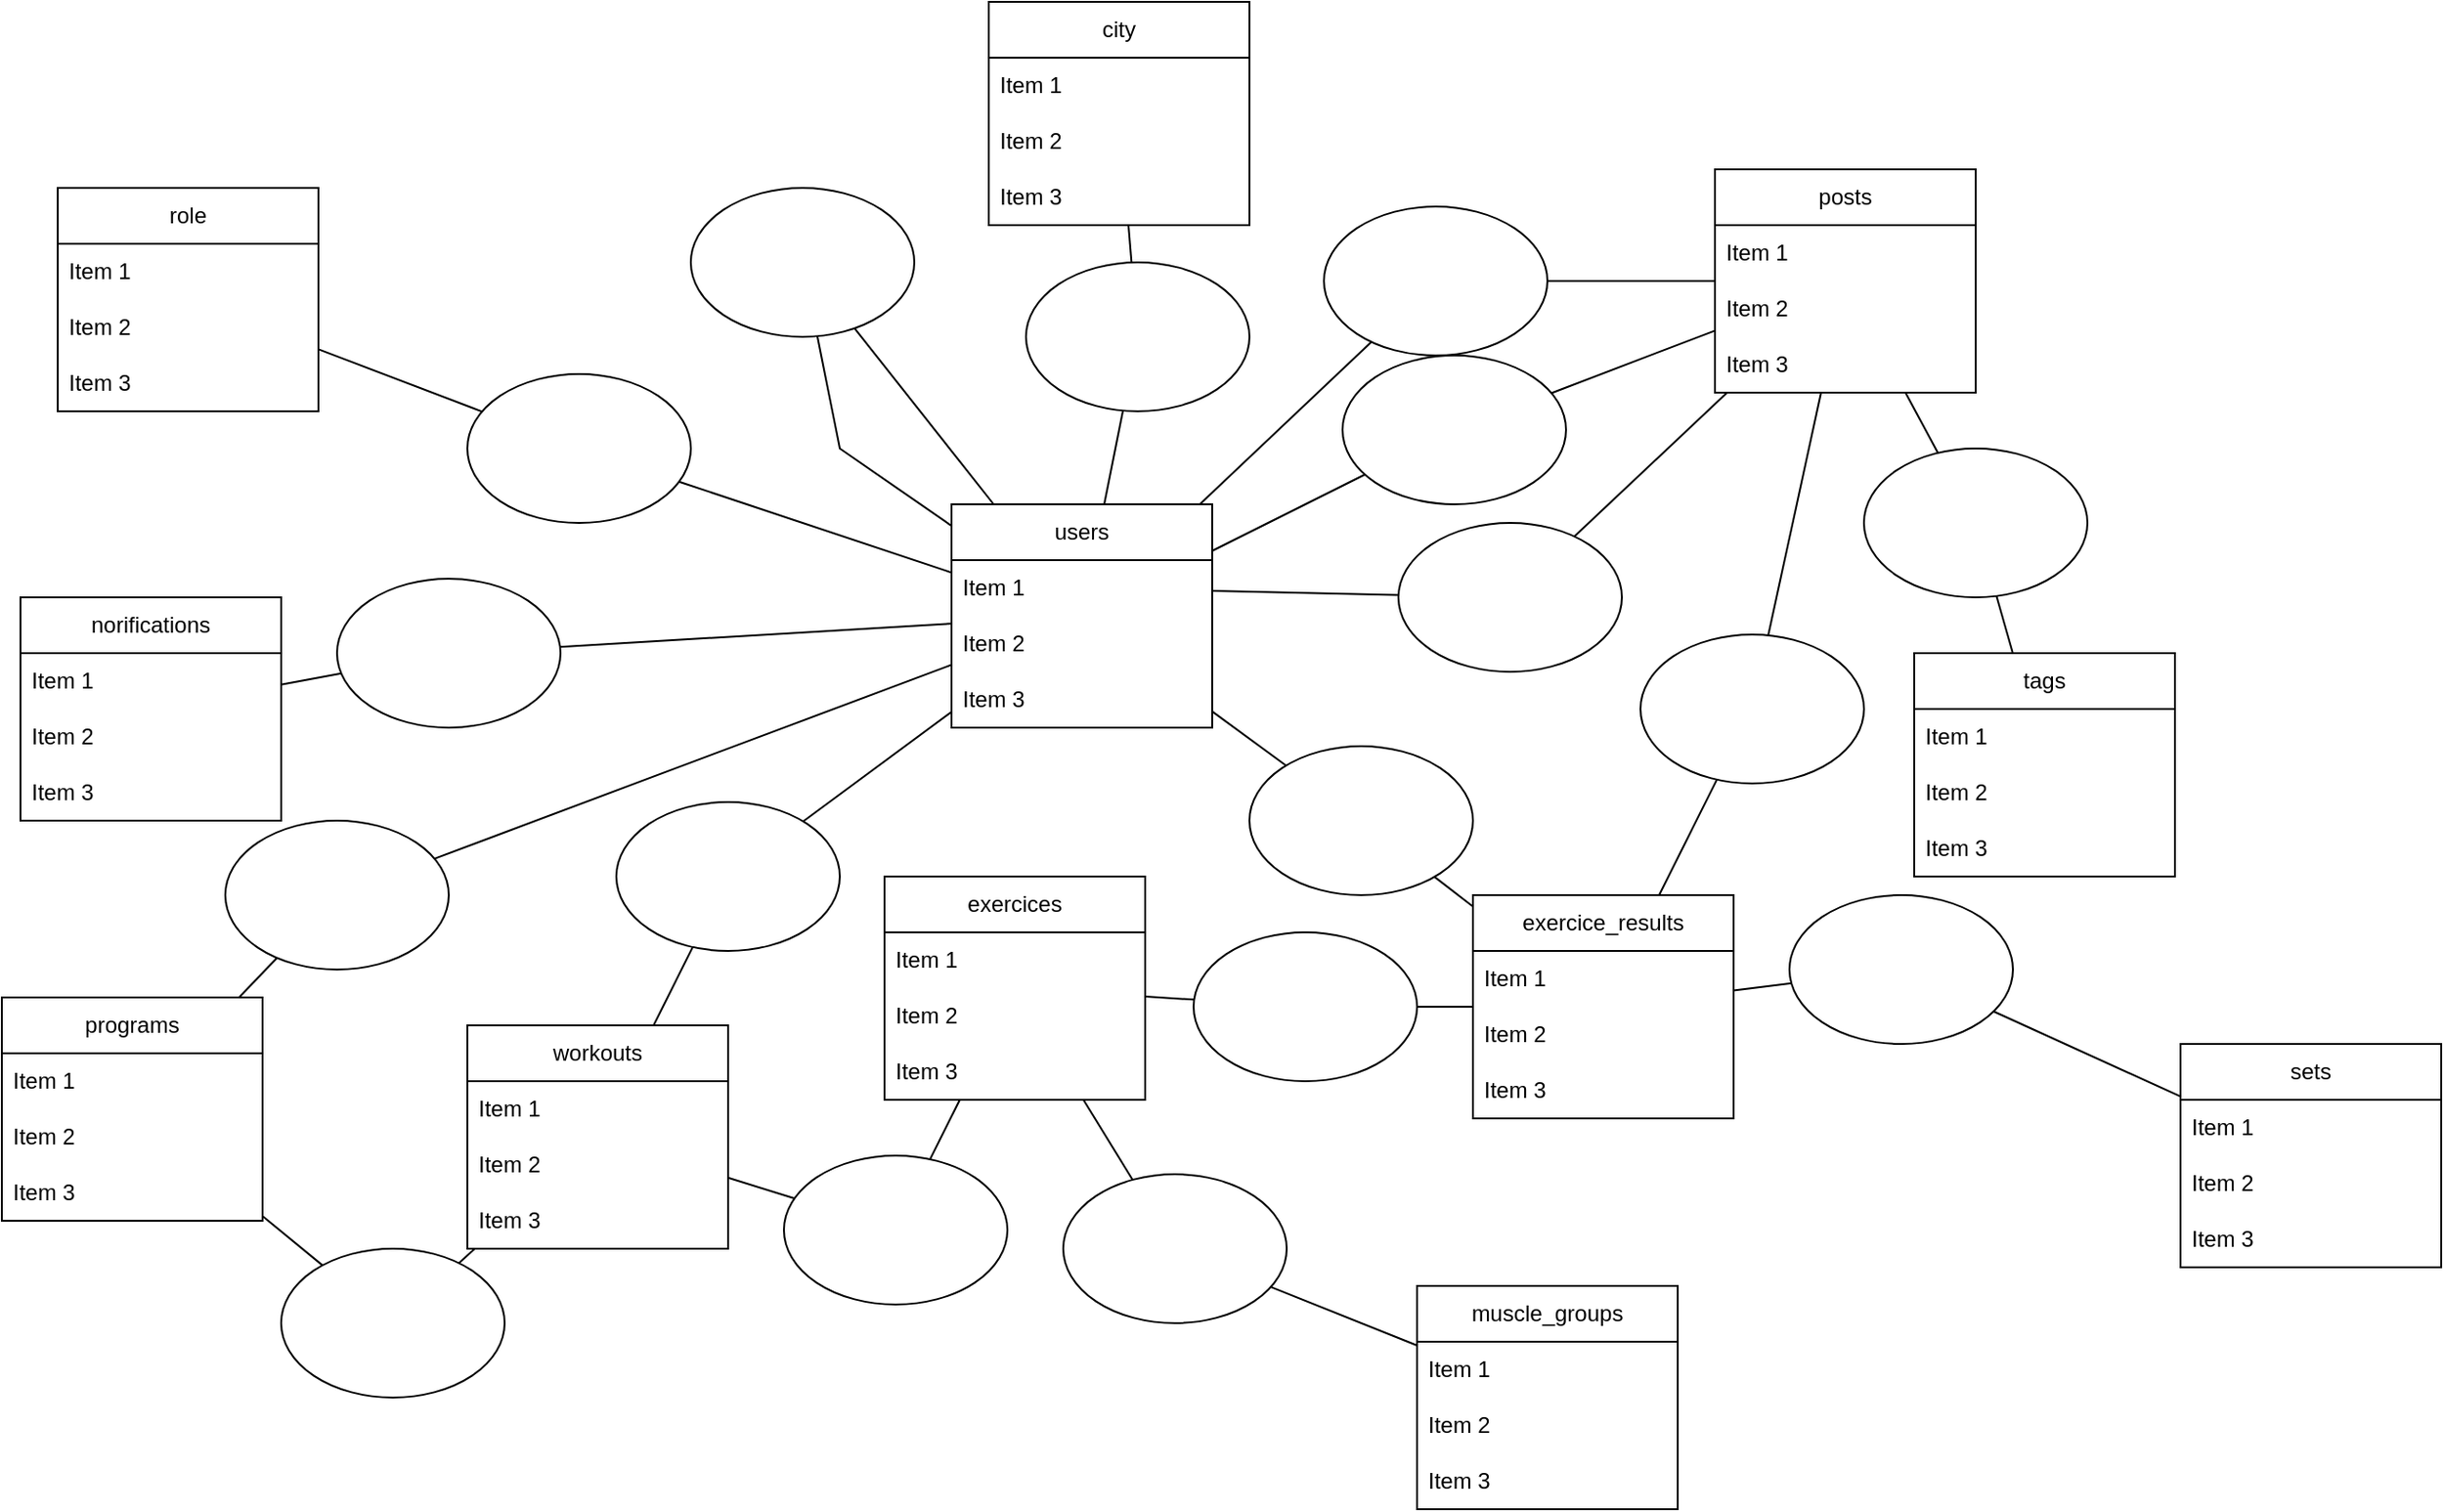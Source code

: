<mxfile version="25.0.3">
  <diagram name="Page-1" id="ux7u68v6aGoj9Clavv-Z">
    <mxGraphModel dx="1765" dy="749" grid="1" gridSize="10" guides="1" tooltips="1" connect="1" arrows="1" fold="1" page="1" pageScale="1" pageWidth="827" pageHeight="1169" math="0" shadow="0">
      <root>
        <mxCell id="0" />
        <mxCell id="1" parent="0" />
        <mxCell id="ma2GObzfx0fH_Ag3KKbZ-49" style="edgeStyle=none;shape=connector;rounded=0;orthogonalLoop=1;jettySize=auto;html=1;strokeColor=default;align=center;verticalAlign=middle;fontFamily=Helvetica;fontSize=11;fontColor=default;labelBackgroundColor=default;endArrow=none;endFill=0;" edge="1" parent="1" source="ma2GObzfx0fH_Ag3KKbZ-1" target="ma2GObzfx0fH_Ag3KKbZ-48">
          <mxGeometry relative="1" as="geometry" />
        </mxCell>
        <mxCell id="ma2GObzfx0fH_Ag3KKbZ-50" style="edgeStyle=none;shape=connector;rounded=0;orthogonalLoop=1;jettySize=auto;html=1;strokeColor=default;align=center;verticalAlign=middle;fontFamily=Helvetica;fontSize=11;fontColor=default;labelBackgroundColor=default;endArrow=none;endFill=0;" edge="1" parent="1" source="ma2GObzfx0fH_Ag3KKbZ-1" target="ma2GObzfx0fH_Ag3KKbZ-48">
          <mxGeometry relative="1" as="geometry">
            <Array as="points">
              <mxPoint x="250" y="290" />
            </Array>
          </mxGeometry>
        </mxCell>
        <mxCell id="ma2GObzfx0fH_Ag3KKbZ-52" style="edgeStyle=none;shape=connector;rounded=0;orthogonalLoop=1;jettySize=auto;html=1;strokeColor=default;align=center;verticalAlign=middle;fontFamily=Helvetica;fontSize=11;fontColor=default;labelBackgroundColor=default;endArrow=none;endFill=0;" edge="1" parent="1" source="ma2GObzfx0fH_Ag3KKbZ-1" target="ma2GObzfx0fH_Ag3KKbZ-51">
          <mxGeometry relative="1" as="geometry" />
        </mxCell>
        <mxCell id="ma2GObzfx0fH_Ag3KKbZ-57" style="edgeStyle=none;shape=connector;rounded=0;orthogonalLoop=1;jettySize=auto;html=1;strokeColor=default;align=center;verticalAlign=middle;fontFamily=Helvetica;fontSize=11;fontColor=default;labelBackgroundColor=default;endArrow=none;endFill=0;" edge="1" parent="1" source="ma2GObzfx0fH_Ag3KKbZ-1" target="ma2GObzfx0fH_Ag3KKbZ-56">
          <mxGeometry relative="1" as="geometry" />
        </mxCell>
        <mxCell id="ma2GObzfx0fH_Ag3KKbZ-59" style="edgeStyle=none;shape=connector;rounded=0;orthogonalLoop=1;jettySize=auto;html=1;strokeColor=default;align=center;verticalAlign=middle;fontFamily=Helvetica;fontSize=11;fontColor=default;labelBackgroundColor=default;endArrow=none;endFill=0;" edge="1" parent="1" source="ma2GObzfx0fH_Ag3KKbZ-1" target="ma2GObzfx0fH_Ag3KKbZ-54">
          <mxGeometry relative="1" as="geometry" />
        </mxCell>
        <mxCell id="ma2GObzfx0fH_Ag3KKbZ-83" style="edgeStyle=none;shape=connector;rounded=0;orthogonalLoop=1;jettySize=auto;html=1;strokeColor=default;align=center;verticalAlign=middle;fontFamily=Helvetica;fontSize=11;fontColor=default;labelBackgroundColor=default;endArrow=none;endFill=0;" edge="1" parent="1" source="ma2GObzfx0fH_Ag3KKbZ-1" target="ma2GObzfx0fH_Ag3KKbZ-82">
          <mxGeometry relative="1" as="geometry" />
        </mxCell>
        <mxCell id="ma2GObzfx0fH_Ag3KKbZ-1" value="users" style="swimlane;fontStyle=0;childLayout=stackLayout;horizontal=1;startSize=30;horizontalStack=0;resizeParent=1;resizeParentMax=0;resizeLast=0;collapsible=1;marginBottom=0;whiteSpace=wrap;html=1;" vertex="1" parent="1">
          <mxGeometry x="310" y="320" width="140" height="120" as="geometry" />
        </mxCell>
        <mxCell id="ma2GObzfx0fH_Ag3KKbZ-2" value="Item 1" style="text;strokeColor=none;fillColor=none;align=left;verticalAlign=middle;spacingLeft=4;spacingRight=4;overflow=hidden;points=[[0,0.5],[1,0.5]];portConstraint=eastwest;rotatable=0;whiteSpace=wrap;html=1;" vertex="1" parent="ma2GObzfx0fH_Ag3KKbZ-1">
          <mxGeometry y="30" width="140" height="30" as="geometry" />
        </mxCell>
        <mxCell id="ma2GObzfx0fH_Ag3KKbZ-3" value="Item 2" style="text;strokeColor=none;fillColor=none;align=left;verticalAlign=middle;spacingLeft=4;spacingRight=4;overflow=hidden;points=[[0,0.5],[1,0.5]];portConstraint=eastwest;rotatable=0;whiteSpace=wrap;html=1;" vertex="1" parent="ma2GObzfx0fH_Ag3KKbZ-1">
          <mxGeometry y="60" width="140" height="30" as="geometry" />
        </mxCell>
        <mxCell id="ma2GObzfx0fH_Ag3KKbZ-4" value="Item 3" style="text;strokeColor=none;fillColor=none;align=left;verticalAlign=middle;spacingLeft=4;spacingRight=4;overflow=hidden;points=[[0,0.5],[1,0.5]];portConstraint=eastwest;rotatable=0;whiteSpace=wrap;html=1;" vertex="1" parent="ma2GObzfx0fH_Ag3KKbZ-1">
          <mxGeometry y="90" width="140" height="30" as="geometry" />
        </mxCell>
        <mxCell id="ma2GObzfx0fH_Ag3KKbZ-53" style="edgeStyle=none;shape=connector;rounded=0;orthogonalLoop=1;jettySize=auto;html=1;strokeColor=default;align=center;verticalAlign=middle;fontFamily=Helvetica;fontSize=11;fontColor=default;labelBackgroundColor=default;endArrow=none;endFill=0;" edge="1" parent="1" source="ma2GObzfx0fH_Ag3KKbZ-5" target="ma2GObzfx0fH_Ag3KKbZ-51">
          <mxGeometry relative="1" as="geometry" />
        </mxCell>
        <mxCell id="ma2GObzfx0fH_Ag3KKbZ-5" value="city" style="swimlane;fontStyle=0;childLayout=stackLayout;horizontal=1;startSize=30;horizontalStack=0;resizeParent=1;resizeParentMax=0;resizeLast=0;collapsible=1;marginBottom=0;whiteSpace=wrap;html=1;" vertex="1" parent="1">
          <mxGeometry x="330" y="50" width="140" height="120" as="geometry" />
        </mxCell>
        <mxCell id="ma2GObzfx0fH_Ag3KKbZ-6" value="Item 1" style="text;strokeColor=none;fillColor=none;align=left;verticalAlign=middle;spacingLeft=4;spacingRight=4;overflow=hidden;points=[[0,0.5],[1,0.5]];portConstraint=eastwest;rotatable=0;whiteSpace=wrap;html=1;" vertex="1" parent="ma2GObzfx0fH_Ag3KKbZ-5">
          <mxGeometry y="30" width="140" height="30" as="geometry" />
        </mxCell>
        <mxCell id="ma2GObzfx0fH_Ag3KKbZ-7" value="Item 2" style="text;strokeColor=none;fillColor=none;align=left;verticalAlign=middle;spacingLeft=4;spacingRight=4;overflow=hidden;points=[[0,0.5],[1,0.5]];portConstraint=eastwest;rotatable=0;whiteSpace=wrap;html=1;" vertex="1" parent="ma2GObzfx0fH_Ag3KKbZ-5">
          <mxGeometry y="60" width="140" height="30" as="geometry" />
        </mxCell>
        <mxCell id="ma2GObzfx0fH_Ag3KKbZ-8" value="Item 3" style="text;strokeColor=none;fillColor=none;align=left;verticalAlign=middle;spacingLeft=4;spacingRight=4;overflow=hidden;points=[[0,0.5],[1,0.5]];portConstraint=eastwest;rotatable=0;whiteSpace=wrap;html=1;" vertex="1" parent="ma2GObzfx0fH_Ag3KKbZ-5">
          <mxGeometry y="90" width="140" height="30" as="geometry" />
        </mxCell>
        <mxCell id="ma2GObzfx0fH_Ag3KKbZ-64" style="edgeStyle=none;shape=connector;rounded=0;orthogonalLoop=1;jettySize=auto;html=1;strokeColor=default;align=center;verticalAlign=middle;fontFamily=Helvetica;fontSize=11;fontColor=default;labelBackgroundColor=default;endArrow=none;endFill=0;" edge="1" parent="1" source="ma2GObzfx0fH_Ag3KKbZ-9" target="ma2GObzfx0fH_Ag3KKbZ-63">
          <mxGeometry relative="1" as="geometry" />
        </mxCell>
        <mxCell id="ma2GObzfx0fH_Ag3KKbZ-72" style="edgeStyle=none;shape=connector;rounded=0;orthogonalLoop=1;jettySize=auto;html=1;strokeColor=default;align=center;verticalAlign=middle;fontFamily=Helvetica;fontSize=11;fontColor=default;labelBackgroundColor=default;endArrow=none;endFill=0;" edge="1" parent="1" source="ma2GObzfx0fH_Ag3KKbZ-9" target="ma2GObzfx0fH_Ag3KKbZ-70">
          <mxGeometry relative="1" as="geometry" />
        </mxCell>
        <mxCell id="ma2GObzfx0fH_Ag3KKbZ-9" value="posts" style="swimlane;fontStyle=0;childLayout=stackLayout;horizontal=1;startSize=30;horizontalStack=0;resizeParent=1;resizeParentMax=0;resizeLast=0;collapsible=1;marginBottom=0;whiteSpace=wrap;html=1;" vertex="1" parent="1">
          <mxGeometry x="720" y="140" width="140" height="120" as="geometry" />
        </mxCell>
        <mxCell id="ma2GObzfx0fH_Ag3KKbZ-10" value="Item 1" style="text;strokeColor=none;fillColor=none;align=left;verticalAlign=middle;spacingLeft=4;spacingRight=4;overflow=hidden;points=[[0,0.5],[1,0.5]];portConstraint=eastwest;rotatable=0;whiteSpace=wrap;html=1;" vertex="1" parent="ma2GObzfx0fH_Ag3KKbZ-9">
          <mxGeometry y="30" width="140" height="30" as="geometry" />
        </mxCell>
        <mxCell id="ma2GObzfx0fH_Ag3KKbZ-11" value="Item 2" style="text;strokeColor=none;fillColor=none;align=left;verticalAlign=middle;spacingLeft=4;spacingRight=4;overflow=hidden;points=[[0,0.5],[1,0.5]];portConstraint=eastwest;rotatable=0;whiteSpace=wrap;html=1;" vertex="1" parent="ma2GObzfx0fH_Ag3KKbZ-9">
          <mxGeometry y="60" width="140" height="30" as="geometry" />
        </mxCell>
        <mxCell id="ma2GObzfx0fH_Ag3KKbZ-12" value="Item 3" style="text;strokeColor=none;fillColor=none;align=left;verticalAlign=middle;spacingLeft=4;spacingRight=4;overflow=hidden;points=[[0,0.5],[1,0.5]];portConstraint=eastwest;rotatable=0;whiteSpace=wrap;html=1;" vertex="1" parent="ma2GObzfx0fH_Ag3KKbZ-9">
          <mxGeometry y="90" width="140" height="30" as="geometry" />
        </mxCell>
        <mxCell id="ma2GObzfx0fH_Ag3KKbZ-65" style="edgeStyle=none;shape=connector;rounded=0;orthogonalLoop=1;jettySize=auto;html=1;strokeColor=default;align=center;verticalAlign=middle;fontFamily=Helvetica;fontSize=11;fontColor=default;labelBackgroundColor=default;endArrow=none;endFill=0;" edge="1" parent="1" source="ma2GObzfx0fH_Ag3KKbZ-13" target="ma2GObzfx0fH_Ag3KKbZ-63">
          <mxGeometry relative="1" as="geometry" />
        </mxCell>
        <mxCell id="ma2GObzfx0fH_Ag3KKbZ-13" value="tags" style="swimlane;fontStyle=0;childLayout=stackLayout;horizontal=1;startSize=30;horizontalStack=0;resizeParent=1;resizeParentMax=0;resizeLast=0;collapsible=1;marginBottom=0;whiteSpace=wrap;html=1;" vertex="1" parent="1">
          <mxGeometry x="827" y="400" width="140" height="120" as="geometry" />
        </mxCell>
        <mxCell id="ma2GObzfx0fH_Ag3KKbZ-14" value="Item 1" style="text;strokeColor=none;fillColor=none;align=left;verticalAlign=middle;spacingLeft=4;spacingRight=4;overflow=hidden;points=[[0,0.5],[1,0.5]];portConstraint=eastwest;rotatable=0;whiteSpace=wrap;html=1;" vertex="1" parent="ma2GObzfx0fH_Ag3KKbZ-13">
          <mxGeometry y="30" width="140" height="30" as="geometry" />
        </mxCell>
        <mxCell id="ma2GObzfx0fH_Ag3KKbZ-15" value="Item 2" style="text;strokeColor=none;fillColor=none;align=left;verticalAlign=middle;spacingLeft=4;spacingRight=4;overflow=hidden;points=[[0,0.5],[1,0.5]];portConstraint=eastwest;rotatable=0;whiteSpace=wrap;html=1;" vertex="1" parent="ma2GObzfx0fH_Ag3KKbZ-13">
          <mxGeometry y="60" width="140" height="30" as="geometry" />
        </mxCell>
        <mxCell id="ma2GObzfx0fH_Ag3KKbZ-16" value="Item 3" style="text;strokeColor=none;fillColor=none;align=left;verticalAlign=middle;spacingLeft=4;spacingRight=4;overflow=hidden;points=[[0,0.5],[1,0.5]];portConstraint=eastwest;rotatable=0;whiteSpace=wrap;html=1;" vertex="1" parent="ma2GObzfx0fH_Ag3KKbZ-13">
          <mxGeometry y="90" width="140" height="30" as="geometry" />
        </mxCell>
        <mxCell id="ma2GObzfx0fH_Ag3KKbZ-71" style="edgeStyle=none;shape=connector;rounded=0;orthogonalLoop=1;jettySize=auto;html=1;strokeColor=default;align=center;verticalAlign=middle;fontFamily=Helvetica;fontSize=11;fontColor=default;labelBackgroundColor=default;endArrow=none;endFill=0;" edge="1" parent="1" source="ma2GObzfx0fH_Ag3KKbZ-17" target="ma2GObzfx0fH_Ag3KKbZ-70">
          <mxGeometry relative="1" as="geometry" />
        </mxCell>
        <mxCell id="ma2GObzfx0fH_Ag3KKbZ-74" style="edgeStyle=none;shape=connector;rounded=0;orthogonalLoop=1;jettySize=auto;html=1;strokeColor=default;align=center;verticalAlign=middle;fontFamily=Helvetica;fontSize=11;fontColor=default;labelBackgroundColor=default;endArrow=none;endFill=0;" edge="1" parent="1" source="ma2GObzfx0fH_Ag3KKbZ-17" target="ma2GObzfx0fH_Ag3KKbZ-73">
          <mxGeometry relative="1" as="geometry" />
        </mxCell>
        <mxCell id="ma2GObzfx0fH_Ag3KKbZ-17" value="exercice_results" style="swimlane;fontStyle=0;childLayout=stackLayout;horizontal=1;startSize=30;horizontalStack=0;resizeParent=1;resizeParentMax=0;resizeLast=0;collapsible=1;marginBottom=0;whiteSpace=wrap;html=1;" vertex="1" parent="1">
          <mxGeometry x="590" y="530" width="140" height="120" as="geometry" />
        </mxCell>
        <mxCell id="ma2GObzfx0fH_Ag3KKbZ-18" value="Item 1" style="text;strokeColor=none;fillColor=none;align=left;verticalAlign=middle;spacingLeft=4;spacingRight=4;overflow=hidden;points=[[0,0.5],[1,0.5]];portConstraint=eastwest;rotatable=0;whiteSpace=wrap;html=1;" vertex="1" parent="ma2GObzfx0fH_Ag3KKbZ-17">
          <mxGeometry y="30" width="140" height="30" as="geometry" />
        </mxCell>
        <mxCell id="ma2GObzfx0fH_Ag3KKbZ-19" value="Item 2" style="text;strokeColor=none;fillColor=none;align=left;verticalAlign=middle;spacingLeft=4;spacingRight=4;overflow=hidden;points=[[0,0.5],[1,0.5]];portConstraint=eastwest;rotatable=0;whiteSpace=wrap;html=1;" vertex="1" parent="ma2GObzfx0fH_Ag3KKbZ-17">
          <mxGeometry y="60" width="140" height="30" as="geometry" />
        </mxCell>
        <mxCell id="ma2GObzfx0fH_Ag3KKbZ-20" value="Item 3" style="text;strokeColor=none;fillColor=none;align=left;verticalAlign=middle;spacingLeft=4;spacingRight=4;overflow=hidden;points=[[0,0.5],[1,0.5]];portConstraint=eastwest;rotatable=0;whiteSpace=wrap;html=1;" vertex="1" parent="ma2GObzfx0fH_Ag3KKbZ-17">
          <mxGeometry y="90" width="140" height="30" as="geometry" />
        </mxCell>
        <mxCell id="ma2GObzfx0fH_Ag3KKbZ-21" value="muscle_groups" style="swimlane;fontStyle=0;childLayout=stackLayout;horizontal=1;startSize=30;horizontalStack=0;resizeParent=1;resizeParentMax=0;resizeLast=0;collapsible=1;marginBottom=0;whiteSpace=wrap;html=1;" vertex="1" parent="1">
          <mxGeometry x="560" y="740" width="140" height="120" as="geometry" />
        </mxCell>
        <mxCell id="ma2GObzfx0fH_Ag3KKbZ-22" value="Item 1" style="text;strokeColor=none;fillColor=none;align=left;verticalAlign=middle;spacingLeft=4;spacingRight=4;overflow=hidden;points=[[0,0.5],[1,0.5]];portConstraint=eastwest;rotatable=0;whiteSpace=wrap;html=1;" vertex="1" parent="ma2GObzfx0fH_Ag3KKbZ-21">
          <mxGeometry y="30" width="140" height="30" as="geometry" />
        </mxCell>
        <mxCell id="ma2GObzfx0fH_Ag3KKbZ-23" value="Item 2" style="text;strokeColor=none;fillColor=none;align=left;verticalAlign=middle;spacingLeft=4;spacingRight=4;overflow=hidden;points=[[0,0.5],[1,0.5]];portConstraint=eastwest;rotatable=0;whiteSpace=wrap;html=1;" vertex="1" parent="ma2GObzfx0fH_Ag3KKbZ-21">
          <mxGeometry y="60" width="140" height="30" as="geometry" />
        </mxCell>
        <mxCell id="ma2GObzfx0fH_Ag3KKbZ-24" value="Item 3" style="text;strokeColor=none;fillColor=none;align=left;verticalAlign=middle;spacingLeft=4;spacingRight=4;overflow=hidden;points=[[0,0.5],[1,0.5]];portConstraint=eastwest;rotatable=0;whiteSpace=wrap;html=1;" vertex="1" parent="ma2GObzfx0fH_Ag3KKbZ-21">
          <mxGeometry y="90" width="140" height="30" as="geometry" />
        </mxCell>
        <mxCell id="ma2GObzfx0fH_Ag3KKbZ-77" style="edgeStyle=none;shape=connector;rounded=0;orthogonalLoop=1;jettySize=auto;html=1;strokeColor=default;align=center;verticalAlign=middle;fontFamily=Helvetica;fontSize=11;fontColor=default;labelBackgroundColor=default;endArrow=none;endFill=0;" edge="1" parent="1" source="ma2GObzfx0fH_Ag3KKbZ-25" target="ma2GObzfx0fH_Ag3KKbZ-76">
          <mxGeometry relative="1" as="geometry" />
        </mxCell>
        <mxCell id="ma2GObzfx0fH_Ag3KKbZ-80" style="edgeStyle=none;shape=connector;rounded=0;orthogonalLoop=1;jettySize=auto;html=1;strokeColor=default;align=center;verticalAlign=middle;fontFamily=Helvetica;fontSize=11;fontColor=default;labelBackgroundColor=default;endArrow=none;endFill=0;" edge="1" parent="1" source="ma2GObzfx0fH_Ag3KKbZ-25" target="ma2GObzfx0fH_Ag3KKbZ-79">
          <mxGeometry relative="1" as="geometry" />
        </mxCell>
        <mxCell id="ma2GObzfx0fH_Ag3KKbZ-25" value="exercices" style="swimlane;fontStyle=0;childLayout=stackLayout;horizontal=1;startSize=30;horizontalStack=0;resizeParent=1;resizeParentMax=0;resizeLast=0;collapsible=1;marginBottom=0;whiteSpace=wrap;html=1;" vertex="1" parent="1">
          <mxGeometry x="274" y="520" width="140" height="120" as="geometry" />
        </mxCell>
        <mxCell id="ma2GObzfx0fH_Ag3KKbZ-26" value="Item 1" style="text;strokeColor=none;fillColor=none;align=left;verticalAlign=middle;spacingLeft=4;spacingRight=4;overflow=hidden;points=[[0,0.5],[1,0.5]];portConstraint=eastwest;rotatable=0;whiteSpace=wrap;html=1;" vertex="1" parent="ma2GObzfx0fH_Ag3KKbZ-25">
          <mxGeometry y="30" width="140" height="30" as="geometry" />
        </mxCell>
        <mxCell id="ma2GObzfx0fH_Ag3KKbZ-27" value="Item 2" style="text;strokeColor=none;fillColor=none;align=left;verticalAlign=middle;spacingLeft=4;spacingRight=4;overflow=hidden;points=[[0,0.5],[1,0.5]];portConstraint=eastwest;rotatable=0;whiteSpace=wrap;html=1;" vertex="1" parent="ma2GObzfx0fH_Ag3KKbZ-25">
          <mxGeometry y="60" width="140" height="30" as="geometry" />
        </mxCell>
        <mxCell id="ma2GObzfx0fH_Ag3KKbZ-28" value="Item 3" style="text;strokeColor=none;fillColor=none;align=left;verticalAlign=middle;spacingLeft=4;spacingRight=4;overflow=hidden;points=[[0,0.5],[1,0.5]];portConstraint=eastwest;rotatable=0;whiteSpace=wrap;html=1;" vertex="1" parent="ma2GObzfx0fH_Ag3KKbZ-25">
          <mxGeometry y="90" width="140" height="30" as="geometry" />
        </mxCell>
        <mxCell id="ma2GObzfx0fH_Ag3KKbZ-89" style="edgeStyle=none;shape=connector;rounded=0;orthogonalLoop=1;jettySize=auto;html=1;strokeColor=default;align=center;verticalAlign=middle;fontFamily=Helvetica;fontSize=11;fontColor=default;labelBackgroundColor=default;endArrow=none;endFill=0;" edge="1" parent="1" source="ma2GObzfx0fH_Ag3KKbZ-29" target="ma2GObzfx0fH_Ag3KKbZ-88">
          <mxGeometry relative="1" as="geometry" />
        </mxCell>
        <mxCell id="ma2GObzfx0fH_Ag3KKbZ-92" style="edgeStyle=none;shape=connector;rounded=0;orthogonalLoop=1;jettySize=auto;html=1;strokeColor=default;align=center;verticalAlign=middle;fontFamily=Helvetica;fontSize=11;fontColor=default;labelBackgroundColor=default;endArrow=none;endFill=0;" edge="1" parent="1" source="ma2GObzfx0fH_Ag3KKbZ-29" target="ma2GObzfx0fH_Ag3KKbZ-91">
          <mxGeometry relative="1" as="geometry" />
        </mxCell>
        <mxCell id="ma2GObzfx0fH_Ag3KKbZ-29" value="workouts" style="swimlane;fontStyle=0;childLayout=stackLayout;horizontal=1;startSize=30;horizontalStack=0;resizeParent=1;resizeParentMax=0;resizeLast=0;collapsible=1;marginBottom=0;whiteSpace=wrap;html=1;" vertex="1" parent="1">
          <mxGeometry x="50" y="600" width="140" height="120" as="geometry" />
        </mxCell>
        <mxCell id="ma2GObzfx0fH_Ag3KKbZ-30" value="Item 1" style="text;strokeColor=none;fillColor=none;align=left;verticalAlign=middle;spacingLeft=4;spacingRight=4;overflow=hidden;points=[[0,0.5],[1,0.5]];portConstraint=eastwest;rotatable=0;whiteSpace=wrap;html=1;" vertex="1" parent="ma2GObzfx0fH_Ag3KKbZ-29">
          <mxGeometry y="30" width="140" height="30" as="geometry" />
        </mxCell>
        <mxCell id="ma2GObzfx0fH_Ag3KKbZ-31" value="Item 2" style="text;strokeColor=none;fillColor=none;align=left;verticalAlign=middle;spacingLeft=4;spacingRight=4;overflow=hidden;points=[[0,0.5],[1,0.5]];portConstraint=eastwest;rotatable=0;whiteSpace=wrap;html=1;" vertex="1" parent="ma2GObzfx0fH_Ag3KKbZ-29">
          <mxGeometry y="60" width="140" height="30" as="geometry" />
        </mxCell>
        <mxCell id="ma2GObzfx0fH_Ag3KKbZ-32" value="Item 3" style="text;strokeColor=none;fillColor=none;align=left;verticalAlign=middle;spacingLeft=4;spacingRight=4;overflow=hidden;points=[[0,0.5],[1,0.5]];portConstraint=eastwest;rotatable=0;whiteSpace=wrap;html=1;" vertex="1" parent="ma2GObzfx0fH_Ag3KKbZ-29">
          <mxGeometry y="90" width="140" height="30" as="geometry" />
        </mxCell>
        <mxCell id="ma2GObzfx0fH_Ag3KKbZ-46" style="rounded=0;orthogonalLoop=1;jettySize=auto;html=1;endArrow=none;endFill=0;" edge="1" parent="1" source="ma2GObzfx0fH_Ag3KKbZ-33" target="ma2GObzfx0fH_Ag3KKbZ-45">
          <mxGeometry relative="1" as="geometry" />
        </mxCell>
        <mxCell id="ma2GObzfx0fH_Ag3KKbZ-33" value="role" style="swimlane;fontStyle=0;childLayout=stackLayout;horizontal=1;startSize=30;horizontalStack=0;resizeParent=1;resizeParentMax=0;resizeLast=0;collapsible=1;marginBottom=0;whiteSpace=wrap;html=1;" vertex="1" parent="1">
          <mxGeometry x="-170" y="150" width="140" height="120" as="geometry" />
        </mxCell>
        <mxCell id="ma2GObzfx0fH_Ag3KKbZ-34" value="Item 1" style="text;strokeColor=none;fillColor=none;align=left;verticalAlign=middle;spacingLeft=4;spacingRight=4;overflow=hidden;points=[[0,0.5],[1,0.5]];portConstraint=eastwest;rotatable=0;whiteSpace=wrap;html=1;" vertex="1" parent="ma2GObzfx0fH_Ag3KKbZ-33">
          <mxGeometry y="30" width="140" height="30" as="geometry" />
        </mxCell>
        <mxCell id="ma2GObzfx0fH_Ag3KKbZ-35" value="Item 2" style="text;strokeColor=none;fillColor=none;align=left;verticalAlign=middle;spacingLeft=4;spacingRight=4;overflow=hidden;points=[[0,0.5],[1,0.5]];portConstraint=eastwest;rotatable=0;whiteSpace=wrap;html=1;" vertex="1" parent="ma2GObzfx0fH_Ag3KKbZ-33">
          <mxGeometry y="60" width="140" height="30" as="geometry" />
        </mxCell>
        <mxCell id="ma2GObzfx0fH_Ag3KKbZ-36" value="Item 3" style="text;strokeColor=none;fillColor=none;align=left;verticalAlign=middle;spacingLeft=4;spacingRight=4;overflow=hidden;points=[[0,0.5],[1,0.5]];portConstraint=eastwest;rotatable=0;whiteSpace=wrap;html=1;" vertex="1" parent="ma2GObzfx0fH_Ag3KKbZ-33">
          <mxGeometry y="90" width="140" height="30" as="geometry" />
        </mxCell>
        <mxCell id="ma2GObzfx0fH_Ag3KKbZ-95" style="edgeStyle=none;shape=connector;rounded=0;orthogonalLoop=1;jettySize=auto;html=1;strokeColor=default;align=center;verticalAlign=middle;fontFamily=Helvetica;fontSize=11;fontColor=default;labelBackgroundColor=default;endArrow=none;endFill=0;" edge="1" parent="1" source="ma2GObzfx0fH_Ag3KKbZ-37" target="ma2GObzfx0fH_Ag3KKbZ-94">
          <mxGeometry relative="1" as="geometry" />
        </mxCell>
        <mxCell id="ma2GObzfx0fH_Ag3KKbZ-37" value="norifications" style="swimlane;fontStyle=0;childLayout=stackLayout;horizontal=1;startSize=30;horizontalStack=0;resizeParent=1;resizeParentMax=0;resizeLast=0;collapsible=1;marginBottom=0;whiteSpace=wrap;html=1;" vertex="1" parent="1">
          <mxGeometry x="-190" y="370" width="140" height="120" as="geometry" />
        </mxCell>
        <mxCell id="ma2GObzfx0fH_Ag3KKbZ-38" value="Item 1" style="text;strokeColor=none;fillColor=none;align=left;verticalAlign=middle;spacingLeft=4;spacingRight=4;overflow=hidden;points=[[0,0.5],[1,0.5]];portConstraint=eastwest;rotatable=0;whiteSpace=wrap;html=1;" vertex="1" parent="ma2GObzfx0fH_Ag3KKbZ-37">
          <mxGeometry y="30" width="140" height="30" as="geometry" />
        </mxCell>
        <mxCell id="ma2GObzfx0fH_Ag3KKbZ-39" value="Item 2" style="text;strokeColor=none;fillColor=none;align=left;verticalAlign=middle;spacingLeft=4;spacingRight=4;overflow=hidden;points=[[0,0.5],[1,0.5]];portConstraint=eastwest;rotatable=0;whiteSpace=wrap;html=1;" vertex="1" parent="ma2GObzfx0fH_Ag3KKbZ-37">
          <mxGeometry y="60" width="140" height="30" as="geometry" />
        </mxCell>
        <mxCell id="ma2GObzfx0fH_Ag3KKbZ-40" value="Item 3" style="text;strokeColor=none;fillColor=none;align=left;verticalAlign=middle;spacingLeft=4;spacingRight=4;overflow=hidden;points=[[0,0.5],[1,0.5]];portConstraint=eastwest;rotatable=0;whiteSpace=wrap;html=1;" vertex="1" parent="ma2GObzfx0fH_Ag3KKbZ-37">
          <mxGeometry y="90" width="140" height="30" as="geometry" />
        </mxCell>
        <mxCell id="ma2GObzfx0fH_Ag3KKbZ-86" style="edgeStyle=none;shape=connector;rounded=0;orthogonalLoop=1;jettySize=auto;html=1;strokeColor=default;align=center;verticalAlign=middle;fontFamily=Helvetica;fontSize=11;fontColor=default;labelBackgroundColor=default;endArrow=none;endFill=0;" edge="1" parent="1" source="ma2GObzfx0fH_Ag3KKbZ-41" target="ma2GObzfx0fH_Ag3KKbZ-85">
          <mxGeometry relative="1" as="geometry" />
        </mxCell>
        <mxCell id="ma2GObzfx0fH_Ag3KKbZ-98" style="edgeStyle=none;shape=connector;rounded=0;orthogonalLoop=1;jettySize=auto;html=1;strokeColor=default;align=center;verticalAlign=middle;fontFamily=Helvetica;fontSize=11;fontColor=default;labelBackgroundColor=default;endArrow=none;endFill=0;" edge="1" parent="1" source="ma2GObzfx0fH_Ag3KKbZ-41" target="ma2GObzfx0fH_Ag3KKbZ-97">
          <mxGeometry relative="1" as="geometry" />
        </mxCell>
        <mxCell id="ma2GObzfx0fH_Ag3KKbZ-41" value="programs" style="swimlane;fontStyle=0;childLayout=stackLayout;horizontal=1;startSize=30;horizontalStack=0;resizeParent=1;resizeParentMax=0;resizeLast=0;collapsible=1;marginBottom=0;whiteSpace=wrap;html=1;" vertex="1" parent="1">
          <mxGeometry x="-200" y="585" width="140" height="120" as="geometry" />
        </mxCell>
        <mxCell id="ma2GObzfx0fH_Ag3KKbZ-42" value="Item 1" style="text;strokeColor=none;fillColor=none;align=left;verticalAlign=middle;spacingLeft=4;spacingRight=4;overflow=hidden;points=[[0,0.5],[1,0.5]];portConstraint=eastwest;rotatable=0;whiteSpace=wrap;html=1;" vertex="1" parent="ma2GObzfx0fH_Ag3KKbZ-41">
          <mxGeometry y="30" width="140" height="30" as="geometry" />
        </mxCell>
        <mxCell id="ma2GObzfx0fH_Ag3KKbZ-43" value="Item 2" style="text;strokeColor=none;fillColor=none;align=left;verticalAlign=middle;spacingLeft=4;spacingRight=4;overflow=hidden;points=[[0,0.5],[1,0.5]];portConstraint=eastwest;rotatable=0;whiteSpace=wrap;html=1;" vertex="1" parent="ma2GObzfx0fH_Ag3KKbZ-41">
          <mxGeometry y="60" width="140" height="30" as="geometry" />
        </mxCell>
        <mxCell id="ma2GObzfx0fH_Ag3KKbZ-44" value="Item 3" style="text;strokeColor=none;fillColor=none;align=left;verticalAlign=middle;spacingLeft=4;spacingRight=4;overflow=hidden;points=[[0,0.5],[1,0.5]];portConstraint=eastwest;rotatable=0;whiteSpace=wrap;html=1;" vertex="1" parent="ma2GObzfx0fH_Ag3KKbZ-41">
          <mxGeometry y="90" width="140" height="30" as="geometry" />
        </mxCell>
        <mxCell id="ma2GObzfx0fH_Ag3KKbZ-47" style="rounded=0;orthogonalLoop=1;jettySize=auto;html=1;endArrow=none;endFill=0;" edge="1" parent="1" source="ma2GObzfx0fH_Ag3KKbZ-45" target="ma2GObzfx0fH_Ag3KKbZ-1">
          <mxGeometry relative="1" as="geometry" />
        </mxCell>
        <mxCell id="ma2GObzfx0fH_Ag3KKbZ-45" value="" style="ellipse;whiteSpace=wrap;html=1;" vertex="1" parent="1">
          <mxGeometry x="50" y="250" width="120" height="80" as="geometry" />
        </mxCell>
        <mxCell id="ma2GObzfx0fH_Ag3KKbZ-48" value="" style="ellipse;whiteSpace=wrap;html=1;fontFamily=Helvetica;fontSize=11;fontColor=default;labelBackgroundColor=default;" vertex="1" parent="1">
          <mxGeometry x="170" y="150" width="120" height="80" as="geometry" />
        </mxCell>
        <mxCell id="ma2GObzfx0fH_Ag3KKbZ-51" value="" style="ellipse;whiteSpace=wrap;html=1;fontFamily=Helvetica;fontSize=11;fontColor=default;labelBackgroundColor=default;" vertex="1" parent="1">
          <mxGeometry x="350" y="190" width="120" height="80" as="geometry" />
        </mxCell>
        <mxCell id="ma2GObzfx0fH_Ag3KKbZ-60" style="edgeStyle=none;shape=connector;rounded=0;orthogonalLoop=1;jettySize=auto;html=1;strokeColor=default;align=center;verticalAlign=middle;fontFamily=Helvetica;fontSize=11;fontColor=default;labelBackgroundColor=default;endArrow=none;endFill=0;" edge="1" parent="1" source="ma2GObzfx0fH_Ag3KKbZ-54" target="ma2GObzfx0fH_Ag3KKbZ-9">
          <mxGeometry relative="1" as="geometry" />
        </mxCell>
        <mxCell id="ma2GObzfx0fH_Ag3KKbZ-54" value="" style="ellipse;whiteSpace=wrap;html=1;fontFamily=Helvetica;fontSize=11;fontColor=default;labelBackgroundColor=default;" vertex="1" parent="1">
          <mxGeometry x="510" y="160" width="120" height="80" as="geometry" />
        </mxCell>
        <mxCell id="ma2GObzfx0fH_Ag3KKbZ-62" style="edgeStyle=none;shape=connector;rounded=0;orthogonalLoop=1;jettySize=auto;html=1;strokeColor=default;align=center;verticalAlign=middle;fontFamily=Helvetica;fontSize=11;fontColor=default;labelBackgroundColor=default;endArrow=none;endFill=0;" edge="1" parent="1" source="ma2GObzfx0fH_Ag3KKbZ-55" target="ma2GObzfx0fH_Ag3KKbZ-9">
          <mxGeometry relative="1" as="geometry" />
        </mxCell>
        <mxCell id="ma2GObzfx0fH_Ag3KKbZ-55" value="" style="ellipse;whiteSpace=wrap;html=1;fontFamily=Helvetica;fontSize=11;fontColor=default;labelBackgroundColor=default;" vertex="1" parent="1">
          <mxGeometry x="550" y="330" width="120" height="80" as="geometry" />
        </mxCell>
        <mxCell id="ma2GObzfx0fH_Ag3KKbZ-61" style="edgeStyle=none;shape=connector;rounded=0;orthogonalLoop=1;jettySize=auto;html=1;strokeColor=default;align=center;verticalAlign=middle;fontFamily=Helvetica;fontSize=11;fontColor=default;labelBackgroundColor=default;endArrow=none;endFill=0;" edge="1" parent="1" source="ma2GObzfx0fH_Ag3KKbZ-56" target="ma2GObzfx0fH_Ag3KKbZ-9">
          <mxGeometry relative="1" as="geometry" />
        </mxCell>
        <mxCell id="ma2GObzfx0fH_Ag3KKbZ-56" value="" style="ellipse;whiteSpace=wrap;html=1;fontFamily=Helvetica;fontSize=11;fontColor=default;labelBackgroundColor=default;" vertex="1" parent="1">
          <mxGeometry x="520" y="240" width="120" height="80" as="geometry" />
        </mxCell>
        <mxCell id="ma2GObzfx0fH_Ag3KKbZ-58" style="edgeStyle=none;shape=connector;rounded=0;orthogonalLoop=1;jettySize=auto;html=1;strokeColor=default;align=center;verticalAlign=middle;fontFamily=Helvetica;fontSize=11;fontColor=default;labelBackgroundColor=default;endArrow=none;endFill=0;" edge="1" parent="1" source="ma2GObzfx0fH_Ag3KKbZ-2" target="ma2GObzfx0fH_Ag3KKbZ-55">
          <mxGeometry relative="1" as="geometry" />
        </mxCell>
        <mxCell id="ma2GObzfx0fH_Ag3KKbZ-63" value="" style="ellipse;whiteSpace=wrap;html=1;fontFamily=Helvetica;fontSize=11;fontColor=default;labelBackgroundColor=default;" vertex="1" parent="1">
          <mxGeometry x="800" y="290" width="120" height="80" as="geometry" />
        </mxCell>
        <mxCell id="ma2GObzfx0fH_Ag3KKbZ-66" value="sets" style="swimlane;fontStyle=0;childLayout=stackLayout;horizontal=1;startSize=30;horizontalStack=0;resizeParent=1;resizeParentMax=0;resizeLast=0;collapsible=1;marginBottom=0;whiteSpace=wrap;html=1;" vertex="1" parent="1">
          <mxGeometry x="970" y="610" width="140" height="120" as="geometry" />
        </mxCell>
        <mxCell id="ma2GObzfx0fH_Ag3KKbZ-67" value="Item 1" style="text;strokeColor=none;fillColor=none;align=left;verticalAlign=middle;spacingLeft=4;spacingRight=4;overflow=hidden;points=[[0,0.5],[1,0.5]];portConstraint=eastwest;rotatable=0;whiteSpace=wrap;html=1;" vertex="1" parent="ma2GObzfx0fH_Ag3KKbZ-66">
          <mxGeometry y="30" width="140" height="30" as="geometry" />
        </mxCell>
        <mxCell id="ma2GObzfx0fH_Ag3KKbZ-68" value="Item 2" style="text;strokeColor=none;fillColor=none;align=left;verticalAlign=middle;spacingLeft=4;spacingRight=4;overflow=hidden;points=[[0,0.5],[1,0.5]];portConstraint=eastwest;rotatable=0;whiteSpace=wrap;html=1;" vertex="1" parent="ma2GObzfx0fH_Ag3KKbZ-66">
          <mxGeometry y="60" width="140" height="30" as="geometry" />
        </mxCell>
        <mxCell id="ma2GObzfx0fH_Ag3KKbZ-69" value="Item 3" style="text;strokeColor=none;fillColor=none;align=left;verticalAlign=middle;spacingLeft=4;spacingRight=4;overflow=hidden;points=[[0,0.5],[1,0.5]];portConstraint=eastwest;rotatable=0;whiteSpace=wrap;html=1;" vertex="1" parent="ma2GObzfx0fH_Ag3KKbZ-66">
          <mxGeometry y="90" width="140" height="30" as="geometry" />
        </mxCell>
        <mxCell id="ma2GObzfx0fH_Ag3KKbZ-70" value="" style="ellipse;whiteSpace=wrap;html=1;fontFamily=Helvetica;fontSize=11;fontColor=default;labelBackgroundColor=default;" vertex="1" parent="1">
          <mxGeometry x="680" y="390" width="120" height="80" as="geometry" />
        </mxCell>
        <mxCell id="ma2GObzfx0fH_Ag3KKbZ-75" style="edgeStyle=none;shape=connector;rounded=0;orthogonalLoop=1;jettySize=auto;html=1;strokeColor=default;align=center;verticalAlign=middle;fontFamily=Helvetica;fontSize=11;fontColor=default;labelBackgroundColor=default;endArrow=none;endFill=0;" edge="1" parent="1" source="ma2GObzfx0fH_Ag3KKbZ-73" target="ma2GObzfx0fH_Ag3KKbZ-66">
          <mxGeometry relative="1" as="geometry" />
        </mxCell>
        <mxCell id="ma2GObzfx0fH_Ag3KKbZ-73" value="" style="ellipse;whiteSpace=wrap;html=1;fontFamily=Helvetica;fontSize=11;fontColor=default;labelBackgroundColor=default;" vertex="1" parent="1">
          <mxGeometry x="760" y="530" width="120" height="80" as="geometry" />
        </mxCell>
        <mxCell id="ma2GObzfx0fH_Ag3KKbZ-78" style="edgeStyle=none;shape=connector;rounded=0;orthogonalLoop=1;jettySize=auto;html=1;strokeColor=default;align=center;verticalAlign=middle;fontFamily=Helvetica;fontSize=11;fontColor=default;labelBackgroundColor=default;endArrow=none;endFill=0;" edge="1" parent="1" source="ma2GObzfx0fH_Ag3KKbZ-76" target="ma2GObzfx0fH_Ag3KKbZ-21">
          <mxGeometry relative="1" as="geometry" />
        </mxCell>
        <mxCell id="ma2GObzfx0fH_Ag3KKbZ-76" value="" style="ellipse;whiteSpace=wrap;html=1;fontFamily=Helvetica;fontSize=11;fontColor=default;labelBackgroundColor=default;" vertex="1" parent="1">
          <mxGeometry x="370" y="680" width="120" height="80" as="geometry" />
        </mxCell>
        <mxCell id="ma2GObzfx0fH_Ag3KKbZ-81" style="edgeStyle=none;shape=connector;rounded=0;orthogonalLoop=1;jettySize=auto;html=1;strokeColor=default;align=center;verticalAlign=middle;fontFamily=Helvetica;fontSize=11;fontColor=default;labelBackgroundColor=default;endArrow=none;endFill=0;" edge="1" parent="1" source="ma2GObzfx0fH_Ag3KKbZ-79" target="ma2GObzfx0fH_Ag3KKbZ-17">
          <mxGeometry relative="1" as="geometry" />
        </mxCell>
        <mxCell id="ma2GObzfx0fH_Ag3KKbZ-79" value="" style="ellipse;whiteSpace=wrap;html=1;fontFamily=Helvetica;fontSize=11;fontColor=default;labelBackgroundColor=default;" vertex="1" parent="1">
          <mxGeometry x="440" y="550" width="120" height="80" as="geometry" />
        </mxCell>
        <mxCell id="ma2GObzfx0fH_Ag3KKbZ-84" style="edgeStyle=none;shape=connector;rounded=0;orthogonalLoop=1;jettySize=auto;html=1;strokeColor=default;align=center;verticalAlign=middle;fontFamily=Helvetica;fontSize=11;fontColor=default;labelBackgroundColor=default;endArrow=none;endFill=0;" edge="1" parent="1" source="ma2GObzfx0fH_Ag3KKbZ-82" target="ma2GObzfx0fH_Ag3KKbZ-17">
          <mxGeometry relative="1" as="geometry" />
        </mxCell>
        <mxCell id="ma2GObzfx0fH_Ag3KKbZ-82" value="" style="ellipse;whiteSpace=wrap;html=1;fontFamily=Helvetica;fontSize=11;fontColor=default;labelBackgroundColor=default;" vertex="1" parent="1">
          <mxGeometry x="470" y="450" width="120" height="80" as="geometry" />
        </mxCell>
        <mxCell id="ma2GObzfx0fH_Ag3KKbZ-87" style="edgeStyle=none;shape=connector;rounded=0;orthogonalLoop=1;jettySize=auto;html=1;strokeColor=default;align=center;verticalAlign=middle;fontFamily=Helvetica;fontSize=11;fontColor=default;labelBackgroundColor=default;endArrow=none;endFill=0;" edge="1" parent="1" source="ma2GObzfx0fH_Ag3KKbZ-85" target="ma2GObzfx0fH_Ag3KKbZ-29">
          <mxGeometry relative="1" as="geometry" />
        </mxCell>
        <mxCell id="ma2GObzfx0fH_Ag3KKbZ-85" value="" style="ellipse;whiteSpace=wrap;html=1;fontFamily=Helvetica;fontSize=11;fontColor=default;labelBackgroundColor=default;" vertex="1" parent="1">
          <mxGeometry x="-50" y="720" width="120" height="80" as="geometry" />
        </mxCell>
        <mxCell id="ma2GObzfx0fH_Ag3KKbZ-90" style="edgeStyle=none;shape=connector;rounded=0;orthogonalLoop=1;jettySize=auto;html=1;strokeColor=default;align=center;verticalAlign=middle;fontFamily=Helvetica;fontSize=11;fontColor=default;labelBackgroundColor=default;endArrow=none;endFill=0;" edge="1" parent="1" source="ma2GObzfx0fH_Ag3KKbZ-88" target="ma2GObzfx0fH_Ag3KKbZ-25">
          <mxGeometry relative="1" as="geometry" />
        </mxCell>
        <mxCell id="ma2GObzfx0fH_Ag3KKbZ-88" value="" style="ellipse;whiteSpace=wrap;html=1;fontFamily=Helvetica;fontSize=11;fontColor=default;labelBackgroundColor=default;" vertex="1" parent="1">
          <mxGeometry x="220" y="670" width="120" height="80" as="geometry" />
        </mxCell>
        <mxCell id="ma2GObzfx0fH_Ag3KKbZ-93" style="edgeStyle=none;shape=connector;rounded=0;orthogonalLoop=1;jettySize=auto;html=1;strokeColor=default;align=center;verticalAlign=middle;fontFamily=Helvetica;fontSize=11;fontColor=default;labelBackgroundColor=default;endArrow=none;endFill=0;" edge="1" parent="1" source="ma2GObzfx0fH_Ag3KKbZ-91" target="ma2GObzfx0fH_Ag3KKbZ-1">
          <mxGeometry relative="1" as="geometry" />
        </mxCell>
        <mxCell id="ma2GObzfx0fH_Ag3KKbZ-91" value="" style="ellipse;whiteSpace=wrap;html=1;fontFamily=Helvetica;fontSize=11;fontColor=default;labelBackgroundColor=default;" vertex="1" parent="1">
          <mxGeometry x="130" y="480" width="120" height="80" as="geometry" />
        </mxCell>
        <mxCell id="ma2GObzfx0fH_Ag3KKbZ-96" style="edgeStyle=none;shape=connector;rounded=0;orthogonalLoop=1;jettySize=auto;html=1;strokeColor=default;align=center;verticalAlign=middle;fontFamily=Helvetica;fontSize=11;fontColor=default;labelBackgroundColor=default;endArrow=none;endFill=0;" edge="1" parent="1" source="ma2GObzfx0fH_Ag3KKbZ-94" target="ma2GObzfx0fH_Ag3KKbZ-1">
          <mxGeometry relative="1" as="geometry" />
        </mxCell>
        <mxCell id="ma2GObzfx0fH_Ag3KKbZ-94" value="" style="ellipse;whiteSpace=wrap;html=1;fontFamily=Helvetica;fontSize=11;fontColor=default;labelBackgroundColor=default;" vertex="1" parent="1">
          <mxGeometry x="-20" y="360" width="120" height="80" as="geometry" />
        </mxCell>
        <mxCell id="ma2GObzfx0fH_Ag3KKbZ-99" style="edgeStyle=none;shape=connector;rounded=0;orthogonalLoop=1;jettySize=auto;html=1;strokeColor=default;align=center;verticalAlign=middle;fontFamily=Helvetica;fontSize=11;fontColor=default;labelBackgroundColor=default;endArrow=none;endFill=0;" edge="1" parent="1" source="ma2GObzfx0fH_Ag3KKbZ-97" target="ma2GObzfx0fH_Ag3KKbZ-1">
          <mxGeometry relative="1" as="geometry" />
        </mxCell>
        <mxCell id="ma2GObzfx0fH_Ag3KKbZ-97" value="" style="ellipse;whiteSpace=wrap;html=1;fontFamily=Helvetica;fontSize=11;fontColor=default;labelBackgroundColor=default;" vertex="1" parent="1">
          <mxGeometry x="-80" y="490" width="120" height="80" as="geometry" />
        </mxCell>
      </root>
    </mxGraphModel>
  </diagram>
</mxfile>
